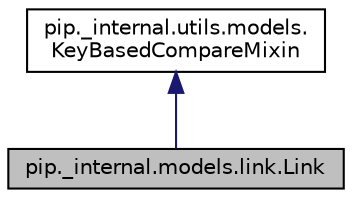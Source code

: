 digraph "pip._internal.models.link.Link"
{
 // LATEX_PDF_SIZE
  edge [fontname="Helvetica",fontsize="10",labelfontname="Helvetica",labelfontsize="10"];
  node [fontname="Helvetica",fontsize="10",shape=record];
  Node1 [label="pip._internal.models.link.Link",height=0.2,width=0.4,color="black", fillcolor="grey75", style="filled", fontcolor="black",tooltip=" "];
  Node2 -> Node1 [dir="back",color="midnightblue",fontsize="10",style="solid"];
  Node2 [label="pip._internal.utils.models.\lKeyBasedCompareMixin",height=0.2,width=0.4,color="black", fillcolor="white", style="filled",URL="$classpip_1_1__internal_1_1utils_1_1models_1_1KeyBasedCompareMixin.html",tooltip=" "];
}
